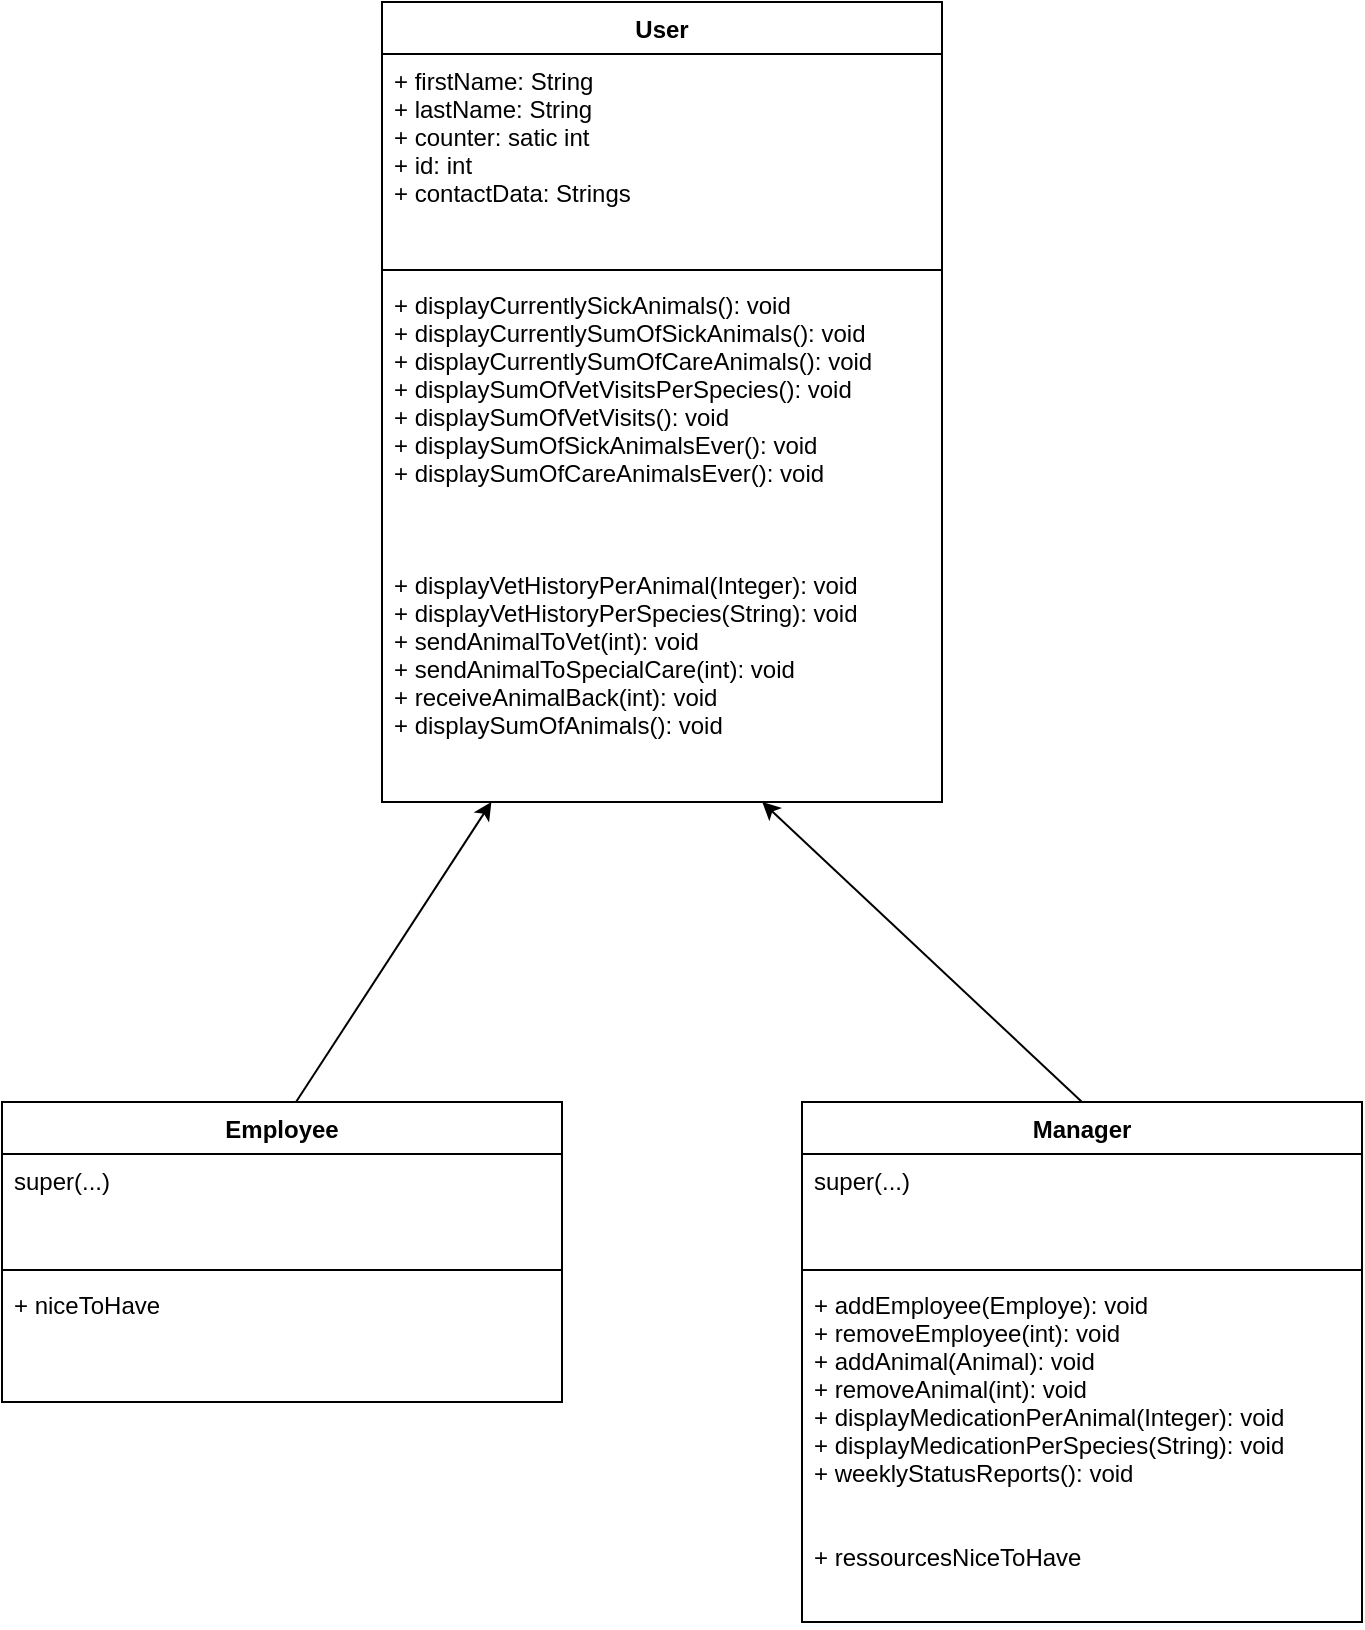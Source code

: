 <mxfile version="13.5.1" type="device"><diagram name="Page-1" id="e7e014a7-5840-1c2e-5031-d8a46d1fe8dd"><mxGraphModel dx="907" dy="807" grid="1" gridSize="10" guides="0" tooltips="1" connect="1" arrows="1" fold="1" page="1" pageScale="1" pageWidth="1169" pageHeight="826" background="#ffffff" math="0" shadow="0"><root><mxCell id="0"/><mxCell id="1" parent="0"/><mxCell id="YG8E_Tl35F3RRnAMQLjQ-9" value="" style="endArrow=classic;html=1;exitX=0.523;exitY=0.006;exitDx=0;exitDy=0;exitPerimeter=0;" edge="1" parent="1" source="YG8E_Tl35F3RRnAMQLjQ-5" target="YG8E_Tl35F3RRnAMQLjQ-4"><mxGeometry width="50" height="50" relative="1" as="geometry"><mxPoint x="630" y="450" as="sourcePoint"/><mxPoint x="680" y="400" as="targetPoint"/></mxGeometry></mxCell><mxCell id="YG8E_Tl35F3RRnAMQLjQ-14" value="" style="endArrow=classic;html=1;exitX=0.5;exitY=0;exitDx=0;exitDy=0;entryX=0.679;entryY=1;entryDx=0;entryDy=0;entryPerimeter=0;" edge="1" parent="1" source="YG8E_Tl35F3RRnAMQLjQ-10" target="YG8E_Tl35F3RRnAMQLjQ-4"><mxGeometry width="50" height="50" relative="1" as="geometry"><mxPoint x="630" y="450" as="sourcePoint"/><mxPoint x="680" y="400" as="targetPoint"/></mxGeometry></mxCell><mxCell id="YG8E_Tl35F3RRnAMQLjQ-1" value="User" style="swimlane;fontStyle=1;align=center;verticalAlign=top;childLayout=stackLayout;horizontal=1;startSize=26;horizontalStack=0;resizeParent=1;resizeParentMax=0;resizeLast=0;collapsible=1;marginBottom=0;" vertex="1" parent="1"><mxGeometry x="490" y="40" width="280" height="400" as="geometry"/></mxCell><mxCell id="YG8E_Tl35F3RRnAMQLjQ-2" value="+ firstName: String&#10;+ lastName: String&#10;+ counter: satic int&#10;+ id: int&#10;+ contactData: Strings" style="text;strokeColor=none;fillColor=none;align=left;verticalAlign=top;spacingLeft=4;spacingRight=4;overflow=hidden;rotatable=0;points=[[0,0.5],[1,0.5]];portConstraint=eastwest;" vertex="1" parent="YG8E_Tl35F3RRnAMQLjQ-1"><mxGeometry y="26" width="280" height="104" as="geometry"/></mxCell><mxCell id="YG8E_Tl35F3RRnAMQLjQ-3" value="" style="line;strokeWidth=1;fillColor=none;align=left;verticalAlign=middle;spacingTop=-1;spacingLeft=3;spacingRight=3;rotatable=0;labelPosition=right;points=[];portConstraint=eastwest;" vertex="1" parent="YG8E_Tl35F3RRnAMQLjQ-1"><mxGeometry y="130" width="280" height="8" as="geometry"/></mxCell><mxCell id="YG8E_Tl35F3RRnAMQLjQ-4" value="+ displayCurrentlySickAnimals(): void&#10;+ displayCurrentlySumOfSickAnimals(): void&#10;+ displayCurrentlySumOfCareAnimals(): void&#10;+ displaySumOfVetVisitsPerSpecies(): void&#10;+ displaySumOfVetVisits(): void&#10;+ displaySumOfSickAnimalsEver(): void&#10;+ displaySumOfCareAnimalsEver(): void&#10;&#10;&#10;&#10;+ displayVetHistoryPerAnimal(Integer): void&#10;+ displayVetHistoryPerSpecies(String): void&#10;+ sendAnimalToVet(int): void&#10;+ sendAnimalToSpecialCare(int): void&#10;+ receiveAnimalBack(int): void&#10;+ displaySumOfAnimals(): void&#10;" style="text;strokeColor=none;fillColor=none;align=left;verticalAlign=top;spacingLeft=4;spacingRight=4;overflow=hidden;rotatable=0;points=[[0,0.5],[1,0.5]];portConstraint=eastwest;" vertex="1" parent="YG8E_Tl35F3RRnAMQLjQ-1"><mxGeometry y="138" width="280" height="262" as="geometry"/></mxCell><mxCell id="YG8E_Tl35F3RRnAMQLjQ-5" value="Employee" style="swimlane;fontStyle=1;align=center;verticalAlign=top;childLayout=stackLayout;horizontal=1;startSize=26;horizontalStack=0;resizeParent=1;resizeParentMax=0;resizeLast=0;collapsible=1;marginBottom=0;" vertex="1" parent="1"><mxGeometry x="300" y="590" width="280" height="150" as="geometry"/></mxCell><mxCell id="YG8E_Tl35F3RRnAMQLjQ-6" value="super(...)&#10;" style="text;strokeColor=none;fillColor=none;align=left;verticalAlign=top;spacingLeft=4;spacingRight=4;overflow=hidden;rotatable=0;points=[[0,0.5],[1,0.5]];portConstraint=eastwest;" vertex="1" parent="YG8E_Tl35F3RRnAMQLjQ-5"><mxGeometry y="26" width="280" height="54" as="geometry"/></mxCell><mxCell id="YG8E_Tl35F3RRnAMQLjQ-7" value="" style="line;strokeWidth=1;fillColor=none;align=left;verticalAlign=middle;spacingTop=-1;spacingLeft=3;spacingRight=3;rotatable=0;labelPosition=right;points=[];portConstraint=eastwest;" vertex="1" parent="YG8E_Tl35F3RRnAMQLjQ-5"><mxGeometry y="80" width="280" height="8" as="geometry"/></mxCell><mxCell id="YG8E_Tl35F3RRnAMQLjQ-8" value="+ niceToHave" style="text;strokeColor=none;fillColor=none;align=left;verticalAlign=top;spacingLeft=4;spacingRight=4;overflow=hidden;rotatable=0;points=[[0,0.5],[1,0.5]];portConstraint=eastwest;" vertex="1" parent="YG8E_Tl35F3RRnAMQLjQ-5"><mxGeometry y="88" width="280" height="62" as="geometry"/></mxCell><mxCell id="YG8E_Tl35F3RRnAMQLjQ-10" value="Manager" style="swimlane;fontStyle=1;align=center;verticalAlign=top;childLayout=stackLayout;horizontal=1;startSize=26;horizontalStack=0;resizeParent=1;resizeParentMax=0;resizeLast=0;collapsible=1;marginBottom=0;" vertex="1" parent="1"><mxGeometry x="700" y="590" width="280" height="260" as="geometry"/></mxCell><mxCell id="YG8E_Tl35F3RRnAMQLjQ-11" value="super(...)&#10;" style="text;strokeColor=none;fillColor=none;align=left;verticalAlign=top;spacingLeft=4;spacingRight=4;overflow=hidden;rotatable=0;points=[[0,0.5],[1,0.5]];portConstraint=eastwest;" vertex="1" parent="YG8E_Tl35F3RRnAMQLjQ-10"><mxGeometry y="26" width="280" height="54" as="geometry"/></mxCell><mxCell id="YG8E_Tl35F3RRnAMQLjQ-12" value="" style="line;strokeWidth=1;fillColor=none;align=left;verticalAlign=middle;spacingTop=-1;spacingLeft=3;spacingRight=3;rotatable=0;labelPosition=right;points=[];portConstraint=eastwest;" vertex="1" parent="YG8E_Tl35F3RRnAMQLjQ-10"><mxGeometry y="80" width="280" height="8" as="geometry"/></mxCell><mxCell id="YG8E_Tl35F3RRnAMQLjQ-13" value="+ addEmployee(Employe): void&#10;+ removeEmployee(int): void&#10;+ addAnimal(Animal): void&#10;+ removeAnimal(int): void&#10;+ displayMedicationPerAnimal(Integer): void&#10;+ displayMedicationPerSpecies(String): void&#10;+ weeklyStatusReports(): void&#10;&#10;&#10;+ ressourcesNiceToHave" style="text;strokeColor=none;fillColor=none;align=left;verticalAlign=top;spacingLeft=4;spacingRight=4;overflow=hidden;rotatable=0;points=[[0,0.5],[1,0.5]];portConstraint=eastwest;" vertex="1" parent="YG8E_Tl35F3RRnAMQLjQ-10"><mxGeometry y="88" width="280" height="172" as="geometry"/></mxCell></root></mxGraphModel></diagram></mxfile>